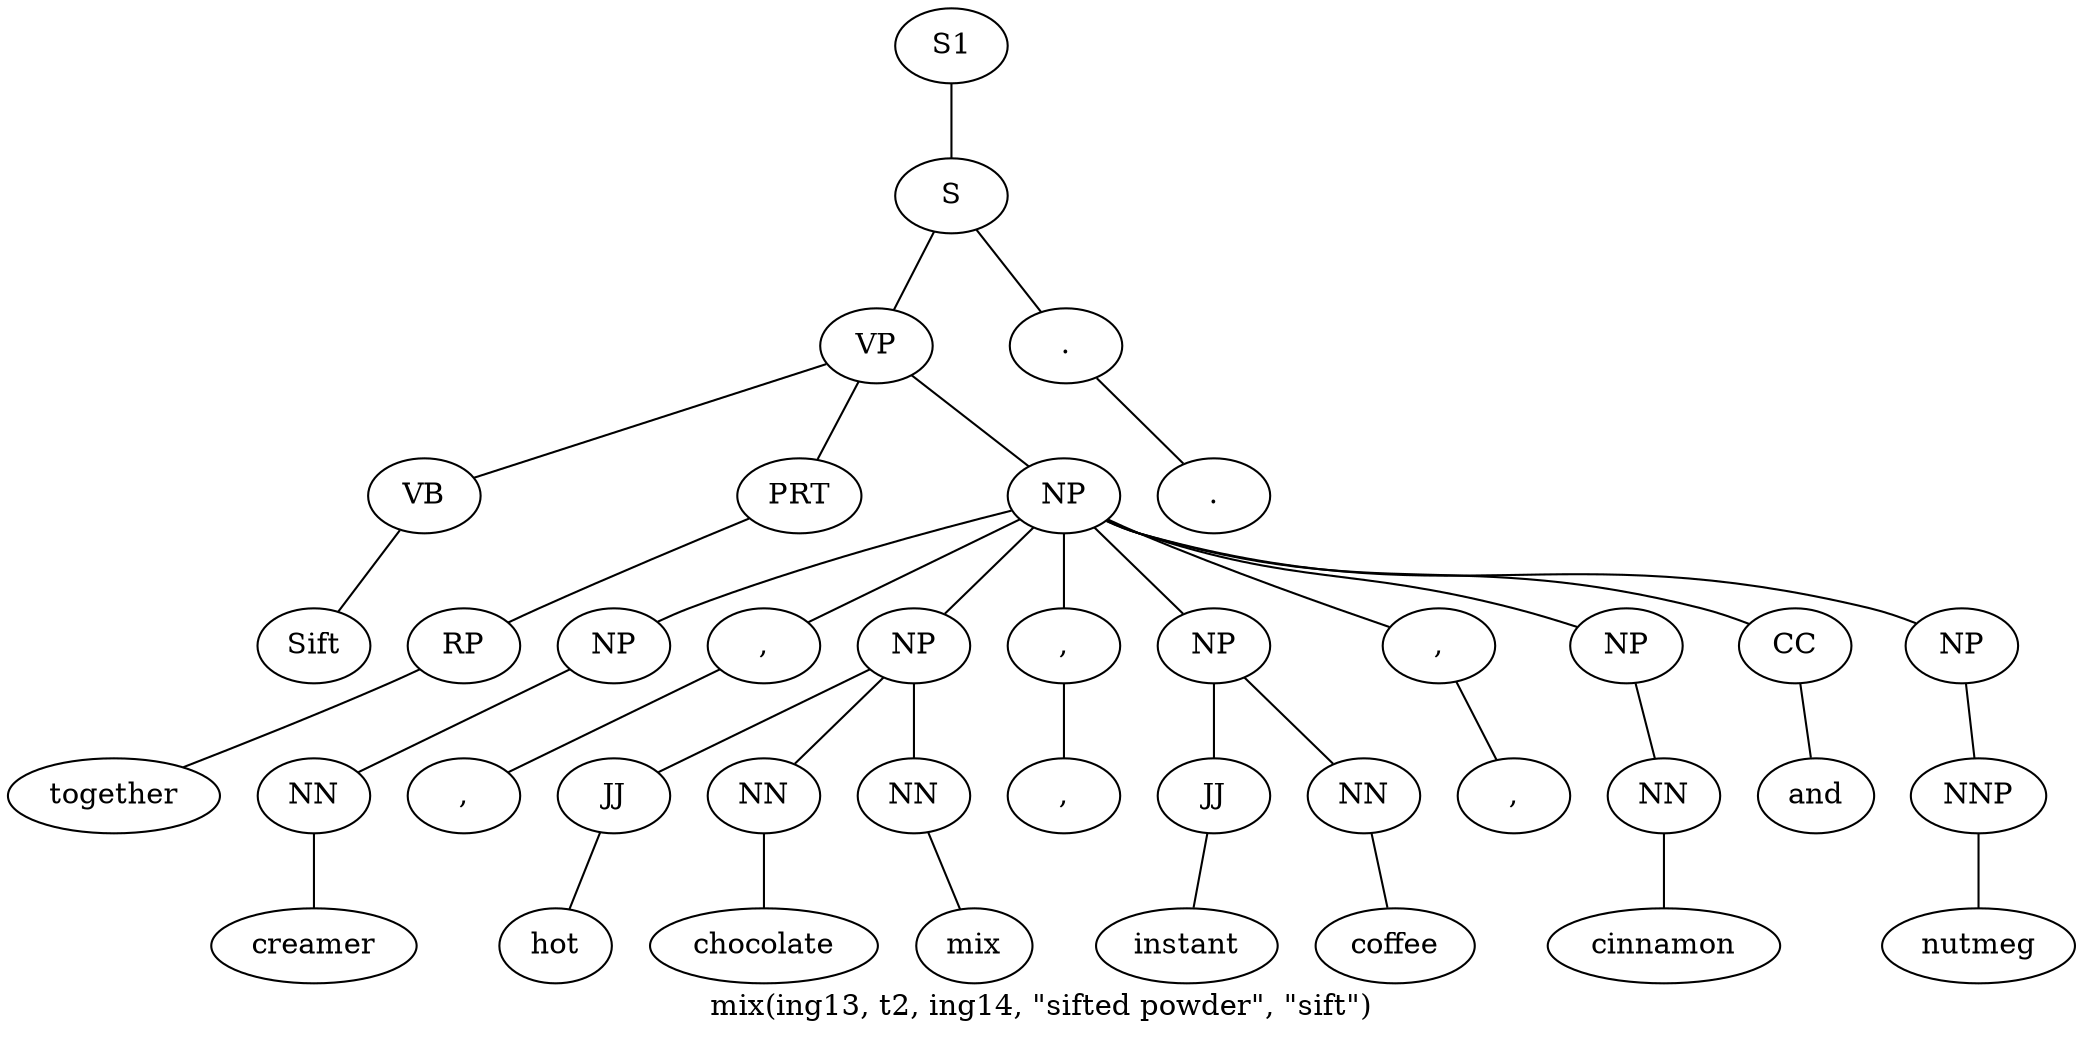 graph SyntaxGraph {
	label = "mix(ing13, t2, ing14, \"sifted powder\", \"sift\")";
	Node0 [label="S1"];
	Node1 [label="S"];
	Node2 [label="VP"];
	Node3 [label="VB"];
	Node4 [label="Sift"];
	Node5 [label="PRT"];
	Node6 [label="RP"];
	Node7 [label="together"];
	Node8 [label="NP"];
	Node9 [label="NP"];
	Node10 [label="NN"];
	Node11 [label="creamer"];
	Node12 [label=","];
	Node13 [label=","];
	Node14 [label="NP"];
	Node15 [label="JJ"];
	Node16 [label="hot"];
	Node17 [label="NN"];
	Node18 [label="chocolate"];
	Node19 [label="NN"];
	Node20 [label="mix"];
	Node21 [label=","];
	Node22 [label=","];
	Node23 [label="NP"];
	Node24 [label="JJ"];
	Node25 [label="instant"];
	Node26 [label="NN"];
	Node27 [label="coffee"];
	Node28 [label=","];
	Node29 [label=","];
	Node30 [label="NP"];
	Node31 [label="NN"];
	Node32 [label="cinnamon"];
	Node33 [label="CC"];
	Node34 [label="and"];
	Node35 [label="NP"];
	Node36 [label="NNP"];
	Node37 [label="nutmeg"];
	Node38 [label="."];
	Node39 [label="."];

	Node0 -- Node1;
	Node1 -- Node2;
	Node1 -- Node38;
	Node2 -- Node3;
	Node2 -- Node5;
	Node2 -- Node8;
	Node3 -- Node4;
	Node5 -- Node6;
	Node6 -- Node7;
	Node8 -- Node9;
	Node8 -- Node12;
	Node8 -- Node14;
	Node8 -- Node21;
	Node8 -- Node23;
	Node8 -- Node28;
	Node8 -- Node30;
	Node8 -- Node33;
	Node8 -- Node35;
	Node9 -- Node10;
	Node10 -- Node11;
	Node12 -- Node13;
	Node14 -- Node15;
	Node14 -- Node17;
	Node14 -- Node19;
	Node15 -- Node16;
	Node17 -- Node18;
	Node19 -- Node20;
	Node21 -- Node22;
	Node23 -- Node24;
	Node23 -- Node26;
	Node24 -- Node25;
	Node26 -- Node27;
	Node28 -- Node29;
	Node30 -- Node31;
	Node31 -- Node32;
	Node33 -- Node34;
	Node35 -- Node36;
	Node36 -- Node37;
	Node38 -- Node39;
}